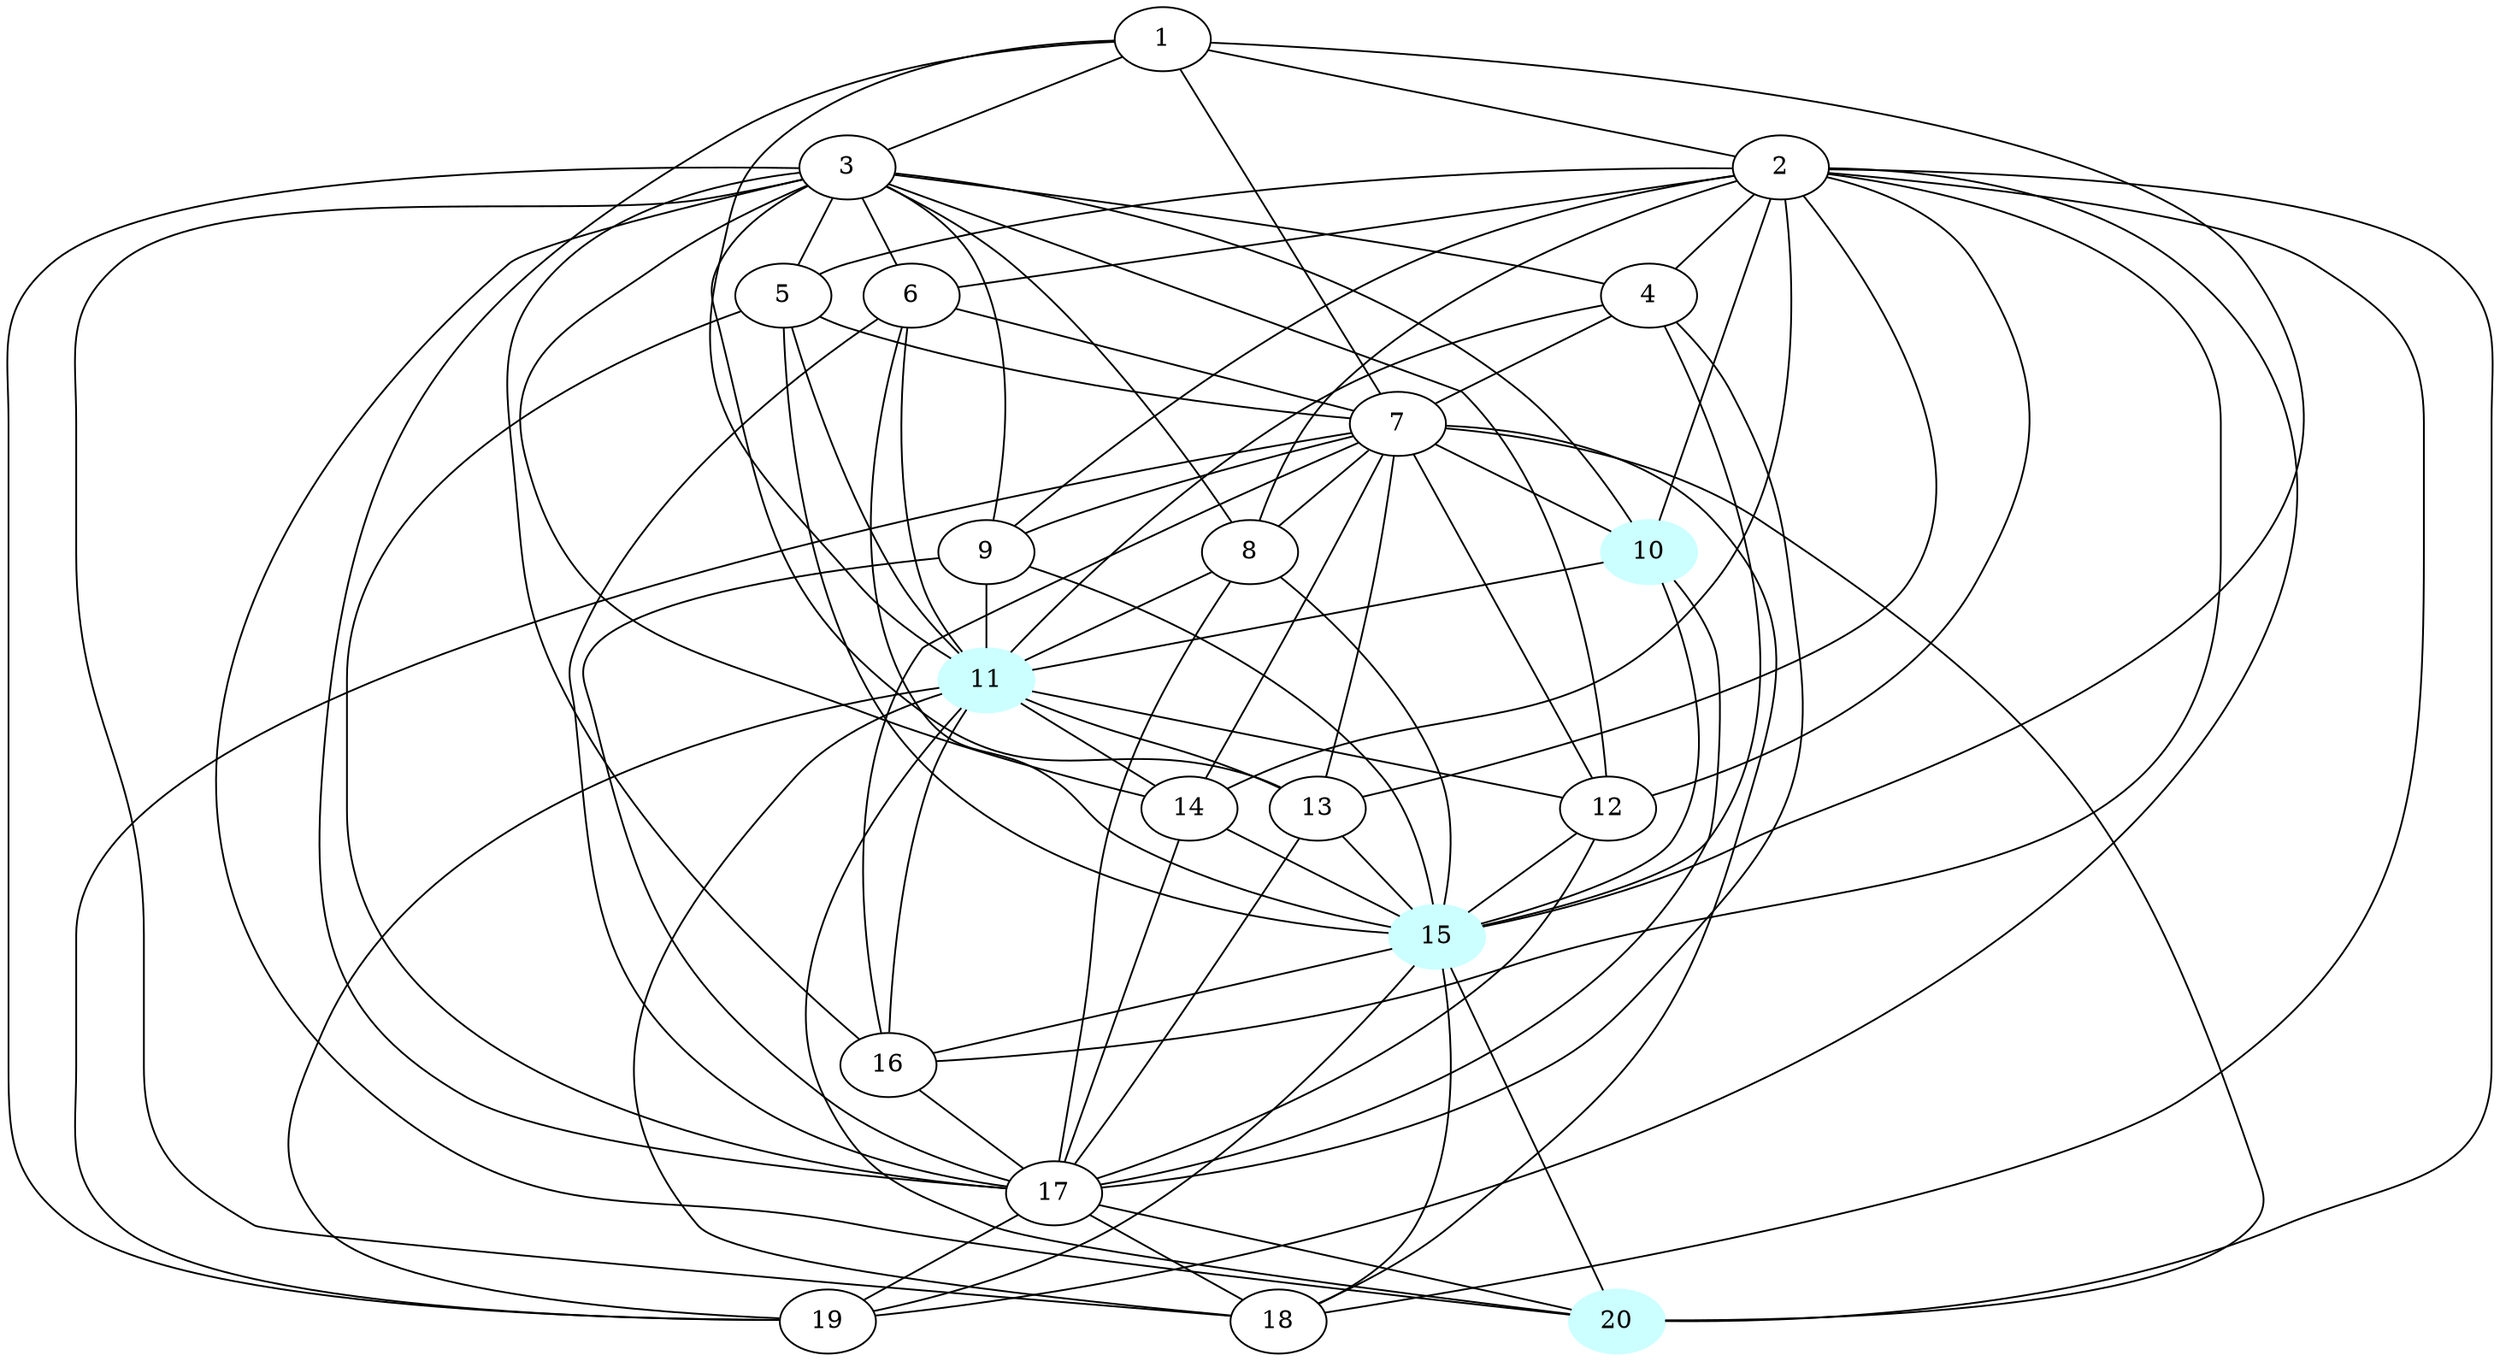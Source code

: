 graph G {
    10 [style=filled, color="#CCFFFF"];
    11 [style=filled, color="#CCFFFF"];
    15 [style=filled, color="#CCFFFF"];
    20 [style=filled, color="#CCFFFF"];
    1 -- 2 [len= -2]
    1 -- 3 [len= -2]
    1 -- 7 [len= -2]
    1 -- 11 [len= -2]
    1 -- 15 [len= -2]
    1 -- 17 [len= -2]
    2 -- 4 [len= -2]
    2 -- 5 [len= -2]
    2 -- 6 [len= -2]
    2 -- 8 [len= -2]
    2 -- 9 [len= -2]
    2 -- 10 [len= -2]
    2 -- 12 [len= -2]
    2 -- 13 [len= -2]
    2 -- 14 [len= -2]
    2 -- 16 [len= -2]
    2 -- 18 [len= -2]
    2 -- 19 [len= -2]
    2 -- 20 [len= -2]
    3 -- 4 [len= -2]
    3 -- 5 [len= -2]
    3 -- 6 [len= -2]
    3 -- 8 [len= -2]
    3 -- 9 [len= -2]
    3 -- 10 [len= -2]
    3 -- 12 [len= -2]
    3 -- 13 [len= -2]
    3 -- 14 [len= -2]
    3 -- 16 [len= -2]
    3 -- 18 [len= -2]
    3 -- 19 [len= -2]
    3 -- 20 [len= -2]
    4 -- 7 [len= -2]
    4 -- 11 [len= -2]
    4 -- 15 [len= -2]
    4 -- 17 [len= -2]
    5 -- 7 [len= -2]
    5 -- 11 [len= -2]
    5 -- 15 [len= -2]
    5 -- 17 [len= -2]
    6 -- 7 [len= -2]
    6 -- 11 [len= -2]
    6 -- 15 [len= -2]
    6 -- 17 [len= -2]
    7 -- 8 [len= -2]
    7 -- 9 [len= -2]
    7 -- 10 [len= -2]
    7 -- 12 [len= -2]
    7 -- 13 [len= -2]
    7 -- 14 [len= -2]
    7 -- 16 [len= -2]
    7 -- 18 [len= -2]
    7 -- 19 [len= -2]
    7 -- 20 [len= -2]
    8 -- 11 [len= -2]
    8 -- 15 [len= -2]
    8 -- 17 [len= -2]
    9 -- 11 [len= -2]
    9 -- 15 [len= -2]
    9 -- 17 [len= -2]
    10 -- 11 [len= -2]
    10 -- 15 [len= -2]
    10 -- 17 [len= -2]
    11 -- 12 [len= -2]
    11 -- 13 [len= -2]
    11 -- 14 [len= -2]
    11 -- 16 [len= -2]
    11 -- 18 [len= -2]
    11 -- 19 [len= -2]
    11 -- 20 [len= -2]
    12 -- 15 [len= -2]
    12 -- 17 [len= -2]
    13 -- 15 [len= -2]
    13 -- 17 [len= -2]
    14 -- 15 [len= -2]
    14 -- 17 [len= -2]
    15 -- 16 [len= -2]
    15 -- 18 [len= -2]
    15 -- 19 [len= -2]
    15 -- 20 [len= -2]
    16 -- 17 [len= -2]
    17 -- 18 [len= -2]
    17 -- 19 [len= -2]
    17 -- 20 [len= -2]
}
